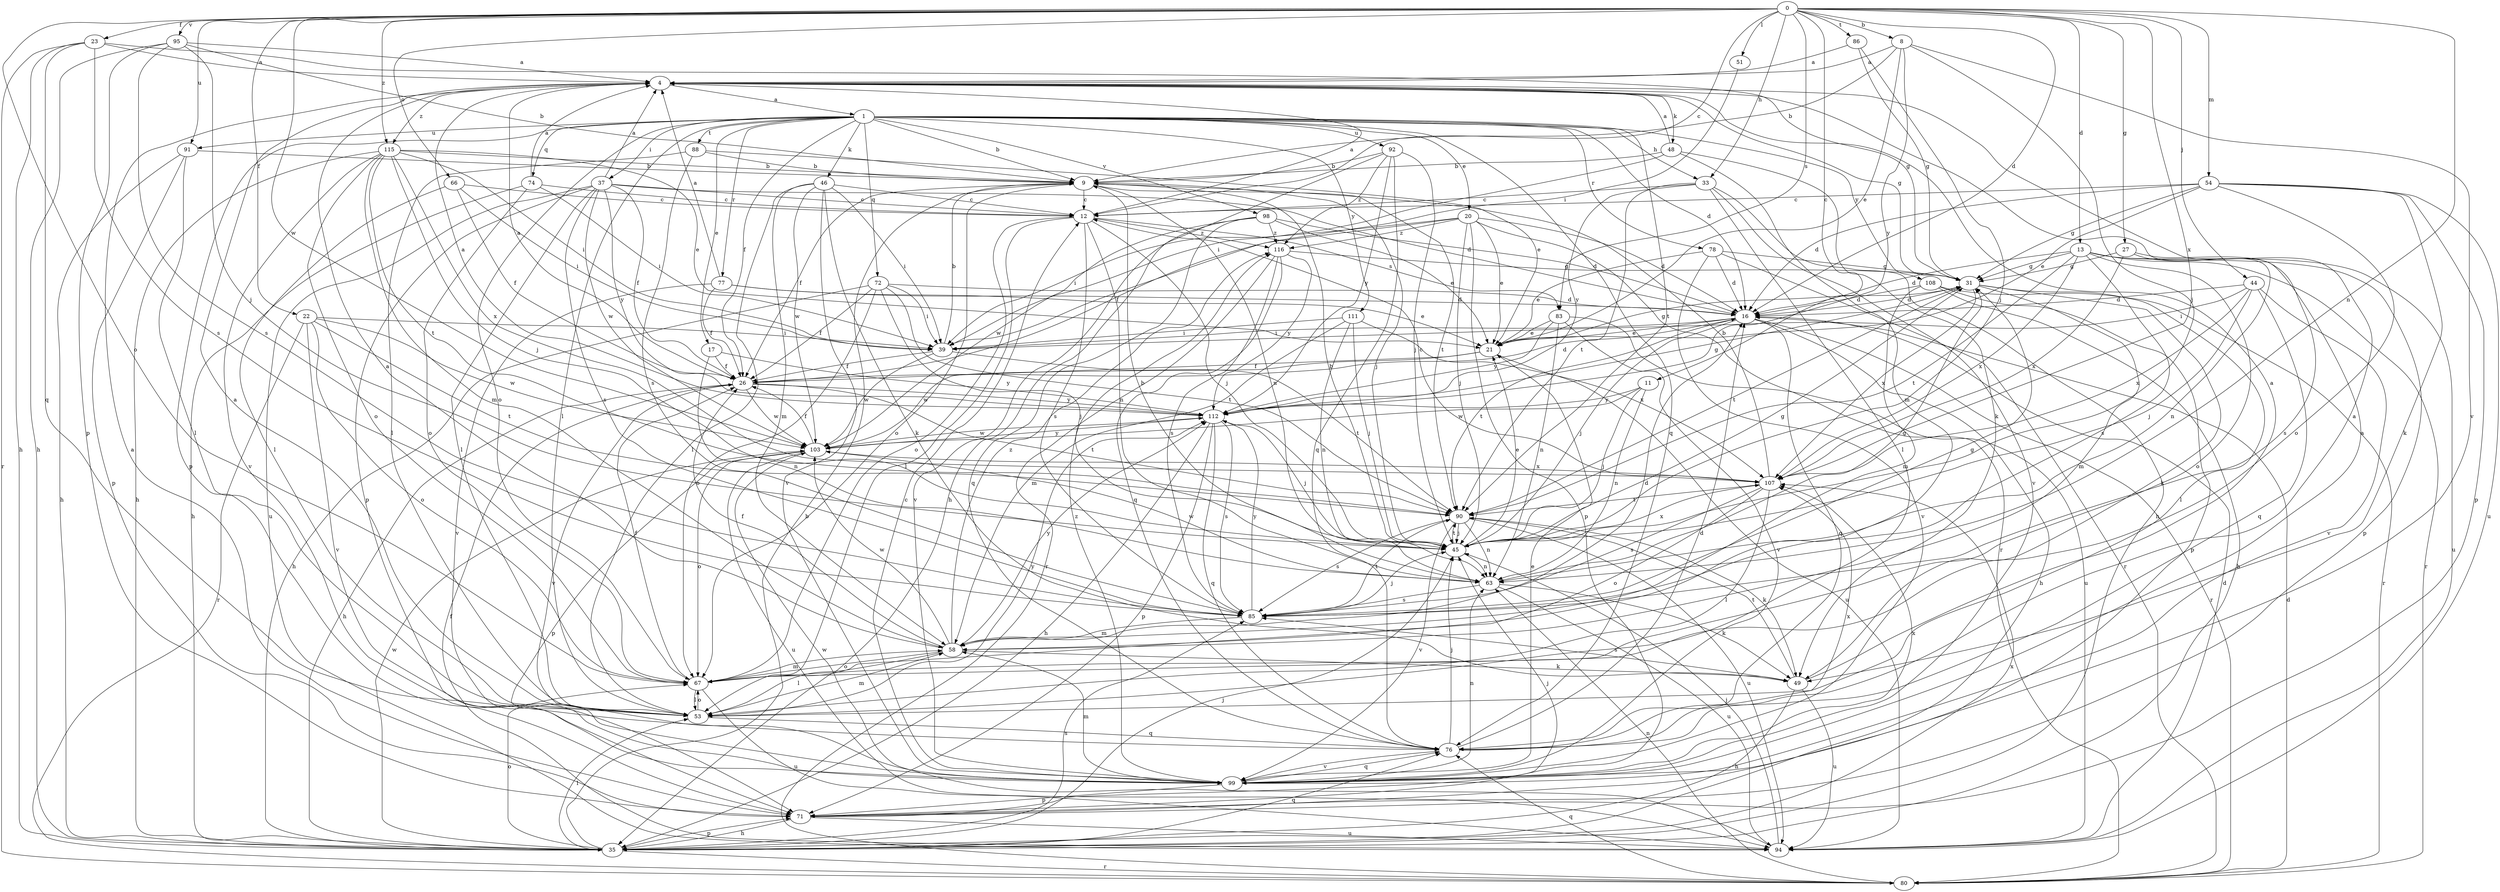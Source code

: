 strict digraph  {
0;
1;
4;
8;
9;
11;
12;
13;
16;
17;
20;
21;
22;
23;
26;
27;
31;
33;
35;
37;
39;
44;
45;
46;
48;
49;
51;
53;
54;
58;
63;
66;
67;
71;
72;
74;
76;
77;
78;
80;
83;
85;
86;
88;
90;
91;
92;
94;
95;
98;
99;
103;
107;
108;
111;
112;
115;
116;
0 -> 8  [label=b];
0 -> 11  [label=c];
0 -> 12  [label=c];
0 -> 13  [label=d];
0 -> 16  [label=d];
0 -> 22  [label=f];
0 -> 23  [label=f];
0 -> 27  [label=g];
0 -> 33  [label=h];
0 -> 44  [label=j];
0 -> 51  [label=l];
0 -> 54  [label=m];
0 -> 63  [label=n];
0 -> 66  [label=o];
0 -> 67  [label=o];
0 -> 83  [label=s];
0 -> 86  [label=t];
0 -> 91  [label=u];
0 -> 95  [label=v];
0 -> 103  [label=w];
0 -> 107  [label=x];
0 -> 115  [label=z];
1 -> 9  [label=b];
1 -> 16  [label=d];
1 -> 17  [label=e];
1 -> 20  [label=e];
1 -> 26  [label=f];
1 -> 33  [label=h];
1 -> 37  [label=i];
1 -> 46  [label=k];
1 -> 53  [label=l];
1 -> 67  [label=o];
1 -> 71  [label=p];
1 -> 72  [label=q];
1 -> 74  [label=q];
1 -> 76  [label=q];
1 -> 77  [label=r];
1 -> 78  [label=r];
1 -> 88  [label=t];
1 -> 90  [label=t];
1 -> 91  [label=u];
1 -> 92  [label=u];
1 -> 98  [label=v];
1 -> 108  [label=y];
1 -> 111  [label=y];
4 -> 1  [label=a];
4 -> 31  [label=g];
4 -> 48  [label=k];
4 -> 115  [label=z];
8 -> 4  [label=a];
8 -> 9  [label=b];
8 -> 21  [label=e];
8 -> 45  [label=j];
8 -> 99  [label=v];
8 -> 112  [label=y];
9 -> 12  [label=c];
9 -> 26  [label=f];
9 -> 45  [label=j];
9 -> 63  [label=n];
9 -> 67  [label=o];
9 -> 90  [label=t];
11 -> 45  [label=j];
11 -> 63  [label=n];
11 -> 103  [label=w];
11 -> 112  [label=y];
12 -> 4  [label=a];
12 -> 45  [label=j];
12 -> 53  [label=l];
12 -> 63  [label=n];
12 -> 67  [label=o];
12 -> 83  [label=s];
12 -> 85  [label=s];
12 -> 116  [label=z];
13 -> 16  [label=d];
13 -> 31  [label=g];
13 -> 67  [label=o];
13 -> 71  [label=p];
13 -> 80  [label=r];
13 -> 85  [label=s];
13 -> 90  [label=t];
13 -> 94  [label=u];
13 -> 107  [label=x];
16 -> 21  [label=e];
16 -> 35  [label=h];
16 -> 39  [label=i];
16 -> 45  [label=j];
16 -> 76  [label=q];
16 -> 80  [label=r];
16 -> 90  [label=t];
17 -> 26  [label=f];
17 -> 63  [label=n];
17 -> 112  [label=y];
20 -> 16  [label=d];
20 -> 21  [label=e];
20 -> 26  [label=f];
20 -> 39  [label=i];
20 -> 45  [label=j];
20 -> 71  [label=p];
20 -> 80  [label=r];
20 -> 116  [label=z];
21 -> 26  [label=f];
21 -> 31  [label=g];
21 -> 94  [label=u];
21 -> 103  [label=w];
22 -> 39  [label=i];
22 -> 67  [label=o];
22 -> 80  [label=r];
22 -> 90  [label=t];
22 -> 99  [label=v];
22 -> 103  [label=w];
23 -> 4  [label=a];
23 -> 31  [label=g];
23 -> 35  [label=h];
23 -> 76  [label=q];
23 -> 80  [label=r];
23 -> 85  [label=s];
26 -> 4  [label=a];
26 -> 16  [label=d];
26 -> 35  [label=h];
26 -> 90  [label=t];
26 -> 99  [label=v];
26 -> 103  [label=w];
26 -> 112  [label=y];
27 -> 31  [label=g];
27 -> 63  [label=n];
27 -> 85  [label=s];
27 -> 107  [label=x];
31 -> 16  [label=d];
31 -> 49  [label=k];
31 -> 53  [label=l];
31 -> 58  [label=m];
31 -> 90  [label=t];
31 -> 107  [label=x];
33 -> 12  [label=c];
33 -> 35  [label=h];
33 -> 53  [label=l];
33 -> 90  [label=t];
33 -> 99  [label=v];
33 -> 112  [label=y];
35 -> 9  [label=b];
35 -> 45  [label=j];
35 -> 53  [label=l];
35 -> 67  [label=o];
35 -> 71  [label=p];
35 -> 76  [label=q];
35 -> 80  [label=r];
35 -> 85  [label=s];
35 -> 103  [label=w];
35 -> 107  [label=x];
37 -> 4  [label=a];
37 -> 12  [label=c];
37 -> 16  [label=d];
37 -> 26  [label=f];
37 -> 53  [label=l];
37 -> 71  [label=p];
37 -> 85  [label=s];
37 -> 94  [label=u];
37 -> 103  [label=w];
37 -> 112  [label=y];
39 -> 9  [label=b];
39 -> 26  [label=f];
39 -> 90  [label=t];
39 -> 103  [label=w];
44 -> 16  [label=d];
44 -> 39  [label=i];
44 -> 45  [label=j];
44 -> 76  [label=q];
44 -> 99  [label=v];
44 -> 107  [label=x];
45 -> 9  [label=b];
45 -> 21  [label=e];
45 -> 31  [label=g];
45 -> 63  [label=n];
45 -> 90  [label=t];
45 -> 107  [label=x];
46 -> 12  [label=c];
46 -> 39  [label=i];
46 -> 49  [label=k];
46 -> 53  [label=l];
46 -> 58  [label=m];
46 -> 99  [label=v];
46 -> 103  [label=w];
48 -> 4  [label=a];
48 -> 9  [label=b];
48 -> 39  [label=i];
48 -> 49  [label=k];
48 -> 58  [label=m];
49 -> 4  [label=a];
49 -> 35  [label=h];
49 -> 85  [label=s];
49 -> 90  [label=t];
49 -> 94  [label=u];
51 -> 39  [label=i];
53 -> 4  [label=a];
53 -> 58  [label=m];
53 -> 67  [label=o];
53 -> 76  [label=q];
53 -> 112  [label=y];
54 -> 12  [label=c];
54 -> 16  [label=d];
54 -> 21  [label=e];
54 -> 31  [label=g];
54 -> 49  [label=k];
54 -> 67  [label=o];
54 -> 71  [label=p];
54 -> 94  [label=u];
58 -> 4  [label=a];
58 -> 16  [label=d];
58 -> 26  [label=f];
58 -> 49  [label=k];
58 -> 53  [label=l];
58 -> 67  [label=o];
58 -> 103  [label=w];
58 -> 112  [label=y];
58 -> 116  [label=z];
63 -> 9  [label=b];
63 -> 31  [label=g];
63 -> 49  [label=k];
63 -> 85  [label=s];
63 -> 94  [label=u];
63 -> 103  [label=w];
66 -> 12  [label=c];
66 -> 26  [label=f];
66 -> 39  [label=i];
66 -> 53  [label=l];
67 -> 26  [label=f];
67 -> 53  [label=l];
67 -> 58  [label=m];
67 -> 94  [label=u];
71 -> 4  [label=a];
71 -> 35  [label=h];
71 -> 45  [label=j];
71 -> 94  [label=u];
72 -> 16  [label=d];
72 -> 26  [label=f];
72 -> 35  [label=h];
72 -> 39  [label=i];
72 -> 45  [label=j];
72 -> 67  [label=o];
72 -> 90  [label=t];
74 -> 4  [label=a];
74 -> 12  [label=c];
74 -> 35  [label=h];
74 -> 39  [label=i];
74 -> 67  [label=o];
76 -> 4  [label=a];
76 -> 16  [label=d];
76 -> 45  [label=j];
76 -> 99  [label=v];
76 -> 107  [label=x];
77 -> 4  [label=a];
77 -> 16  [label=d];
77 -> 21  [label=e];
77 -> 26  [label=f];
77 -> 99  [label=v];
78 -> 16  [label=d];
78 -> 21  [label=e];
78 -> 31  [label=g];
78 -> 80  [label=r];
78 -> 99  [label=v];
80 -> 16  [label=d];
80 -> 63  [label=n];
80 -> 76  [label=q];
83 -> 21  [label=e];
83 -> 63  [label=n];
83 -> 94  [label=u];
83 -> 99  [label=v];
83 -> 112  [label=y];
85 -> 31  [label=g];
85 -> 45  [label=j];
85 -> 58  [label=m];
85 -> 90  [label=t];
85 -> 112  [label=y];
86 -> 4  [label=a];
86 -> 31  [label=g];
86 -> 45  [label=j];
88 -> 9  [label=b];
88 -> 21  [label=e];
88 -> 53  [label=l];
88 -> 85  [label=s];
90 -> 45  [label=j];
90 -> 49  [label=k];
90 -> 63  [label=n];
90 -> 85  [label=s];
90 -> 94  [label=u];
90 -> 99  [label=v];
91 -> 9  [label=b];
91 -> 35  [label=h];
91 -> 53  [label=l];
91 -> 71  [label=p];
92 -> 9  [label=b];
92 -> 35  [label=h];
92 -> 45  [label=j];
92 -> 76  [label=q];
92 -> 112  [label=y];
92 -> 116  [label=z];
94 -> 16  [label=d];
94 -> 26  [label=f];
94 -> 45  [label=j];
94 -> 103  [label=w];
95 -> 4  [label=a];
95 -> 9  [label=b];
95 -> 35  [label=h];
95 -> 45  [label=j];
95 -> 71  [label=p];
95 -> 85  [label=s];
98 -> 16  [label=d];
98 -> 21  [label=e];
98 -> 76  [label=q];
98 -> 99  [label=v];
98 -> 103  [label=w];
98 -> 116  [label=z];
99 -> 4  [label=a];
99 -> 12  [label=c];
99 -> 21  [label=e];
99 -> 58  [label=m];
99 -> 63  [label=n];
99 -> 71  [label=p];
99 -> 76  [label=q];
99 -> 107  [label=x];
99 -> 116  [label=z];
103 -> 26  [label=f];
103 -> 67  [label=o];
103 -> 71  [label=p];
103 -> 94  [label=u];
103 -> 107  [label=x];
103 -> 112  [label=y];
107 -> 9  [label=b];
107 -> 12  [label=c];
107 -> 53  [label=l];
107 -> 67  [label=o];
107 -> 85  [label=s];
107 -> 90  [label=t];
108 -> 16  [label=d];
108 -> 35  [label=h];
108 -> 58  [label=m];
108 -> 71  [label=p];
108 -> 80  [label=r];
111 -> 39  [label=i];
111 -> 45  [label=j];
111 -> 58  [label=m];
111 -> 63  [label=n];
111 -> 107  [label=x];
112 -> 4  [label=a];
112 -> 31  [label=g];
112 -> 35  [label=h];
112 -> 45  [label=j];
112 -> 71  [label=p];
112 -> 76  [label=q];
112 -> 85  [label=s];
112 -> 103  [label=w];
115 -> 9  [label=b];
115 -> 21  [label=e];
115 -> 35  [label=h];
115 -> 39  [label=i];
115 -> 45  [label=j];
115 -> 58  [label=m];
115 -> 67  [label=o];
115 -> 90  [label=t];
115 -> 99  [label=v];
115 -> 107  [label=x];
116 -> 31  [label=g];
116 -> 76  [label=q];
116 -> 80  [label=r];
116 -> 85  [label=s];
116 -> 112  [label=y];
}
